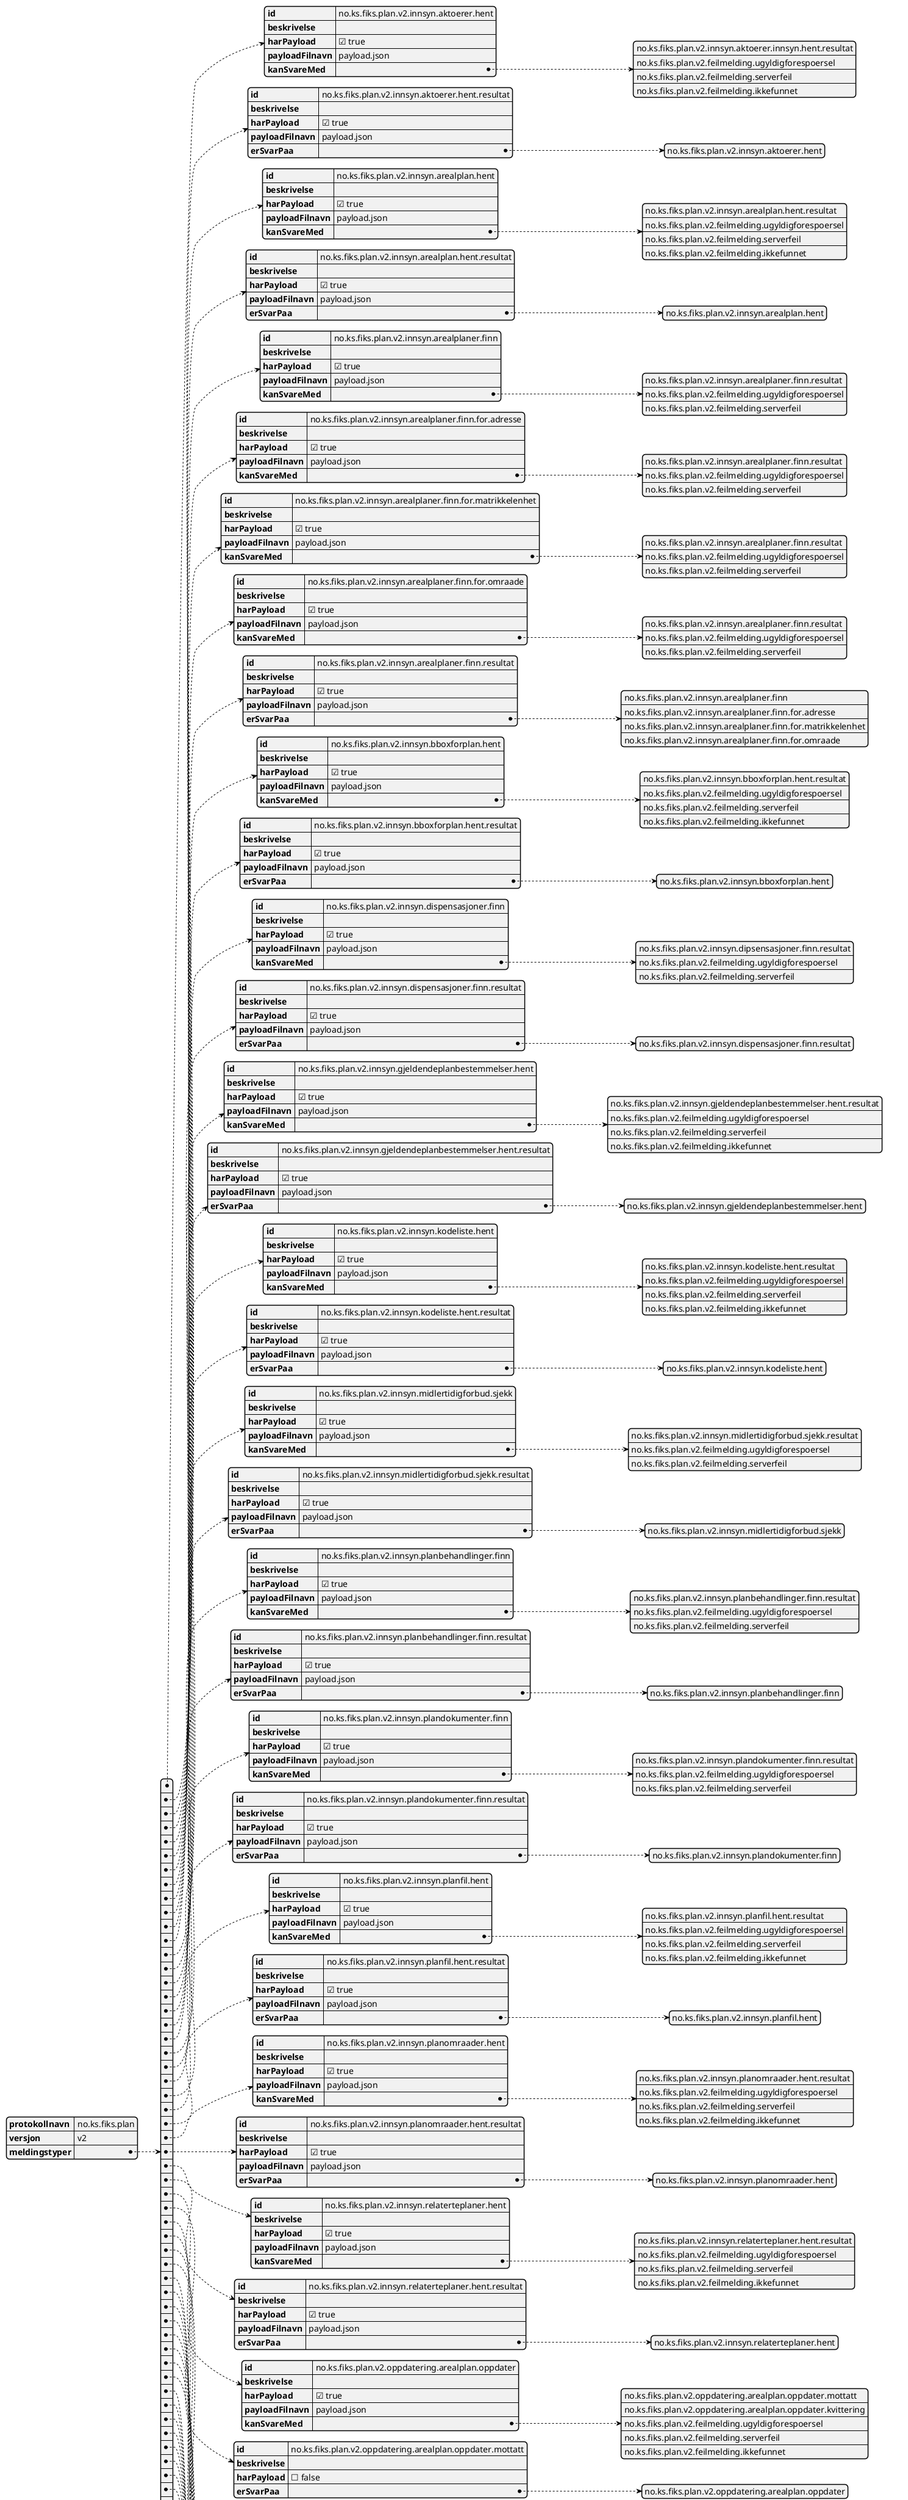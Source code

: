 @startjson
{
  "protokollnavn": "no.ks.fiks.plan",
  "versjon": "v2",
  "meldingstyper": [
    {
      "id": "no.ks.fiks.plan.v2.innsyn.aktoerer.hent",
      "beskrivelse": "",
      "harPayload": true,
      "payloadFilnavn": "payload.json",
      "kanSvareMed": ["no.ks.fiks.plan.v2.innsyn.aktoerer.innsyn.hent.resultat", "no.ks.fiks.plan.v2.feilmelding.ugyldigforespoersel", "no.ks.fiks.plan.v2.feilmelding.serverfeil", "no.ks.fiks.plan.v2.feilmelding.ikkefunnet"]
    },
    {
      "id": "no.ks.fiks.plan.v2.innsyn.aktoerer.hent.resultat",
      "beskrivelse": "",
      "harPayload": true,
      "payloadFilnavn": "payload.json",
      "erSvarPaa": ["no.ks.fiks.plan.v2.innsyn.aktoerer.hent"]
    },
    {
      "id": "no.ks.fiks.plan.v2.innsyn.arealplan.hent",
      "beskrivelse": "",
      "harPayload": true,
      "payloadFilnavn": "payload.json",
      "kanSvareMed": ["no.ks.fiks.plan.v2.innsyn.arealplan.hent.resultat", "no.ks.fiks.plan.v2.feilmelding.ugyldigforespoersel", "no.ks.fiks.plan.v2.feilmelding.serverfeil", "no.ks.fiks.plan.v2.feilmelding.ikkefunnet"]
    },
    {
      "id": "no.ks.fiks.plan.v2.innsyn.arealplan.hent.resultat",
      "beskrivelse": "",
      "harPayload": true,
      "payloadFilnavn": "payload.json",
      "erSvarPaa": ["no.ks.fiks.plan.v2.innsyn.arealplan.hent"]
    },
    {
      "id": "no.ks.fiks.plan.v2.innsyn.arealplaner.finn",
      "beskrivelse": "",
      "harPayload": true,
      "payloadFilnavn": "payload.json",
      "kanSvareMed": ["no.ks.fiks.plan.v2.innsyn.arealplaner.finn.resultat", "no.ks.fiks.plan.v2.feilmelding.ugyldigforespoersel", "no.ks.fiks.plan.v2.feilmelding.serverfeil"]
    },
    {
      "id": "no.ks.fiks.plan.v2.innsyn.arealplaner.finn.for.adresse",
      "beskrivelse": "",
      "harPayload": true,
      "payloadFilnavn": "payload.json",
      "kanSvareMed": ["no.ks.fiks.plan.v2.innsyn.arealplaner.finn.resultat", "no.ks.fiks.plan.v2.feilmelding.ugyldigforespoersel", "no.ks.fiks.plan.v2.feilmelding.serverfeil"]
    },
    {
      "id": "no.ks.fiks.plan.v2.innsyn.arealplaner.finn.for.matrikkelenhet",
      "beskrivelse": "",
      "harPayload": true,
      "payloadFilnavn": "payload.json",
      "kanSvareMed": ["no.ks.fiks.plan.v2.innsyn.arealplaner.finn.resultat", "no.ks.fiks.plan.v2.feilmelding.ugyldigforespoersel", "no.ks.fiks.plan.v2.feilmelding.serverfeil"]
    },
    {
      "id": "no.ks.fiks.plan.v2.innsyn.arealplaner.finn.for.omraade",
      "beskrivelse": "",
      "harPayload": true,
      "payloadFilnavn": "payload.json",
      "kanSvareMed": ["no.ks.fiks.plan.v2.innsyn.arealplaner.finn.resultat", "no.ks.fiks.plan.v2.feilmelding.ugyldigforespoersel", "no.ks.fiks.plan.v2.feilmelding.serverfeil"]
    },
    {
      "id": "no.ks.fiks.plan.v2.innsyn.arealplaner.finn.resultat",
      "beskrivelse": "",
      "harPayload": true,
      "payloadFilnavn": "payload.json",
      "erSvarPaa": ["no.ks.fiks.plan.v2.innsyn.arealplaner.finn", "no.ks.fiks.plan.v2.innsyn.arealplaner.finn.for.adresse", "no.ks.fiks.plan.v2.innsyn.arealplaner.finn.for.matrikkelenhet", "no.ks.fiks.plan.v2.innsyn.arealplaner.finn.for.omraade"]
    },   
    {
      "id": "no.ks.fiks.plan.v2.innsyn.bboxforplan.hent",
      "beskrivelse": "",
      "harPayload": true,
      "payloadFilnavn": "payload.json",
      "kanSvareMed": ["no.ks.fiks.plan.v2.innsyn.bboxforplan.hent.resultat", "no.ks.fiks.plan.v2.feilmelding.ugyldigforespoersel", "no.ks.fiks.plan.v2.feilmelding.serverfeil", "no.ks.fiks.plan.v2.feilmelding.ikkefunnet"]
    },
    {
      "id": "no.ks.fiks.plan.v2.innsyn.bboxforplan.hent.resultat",
      "beskrivelse": "",
      "harPayload": true,
      "payloadFilnavn": "payload.json",
      "erSvarPaa": ["no.ks.fiks.plan.v2.innsyn.bboxforplan.hent"]
    },    
    {
      "id": "no.ks.fiks.plan.v2.innsyn.dispensasjoner.finn",
      "beskrivelse": "",
      "harPayload": true,
      "payloadFilnavn": "payload.json",
      "kanSvareMed": ["no.ks.fiks.plan.v2.innsyn.dipsensasjoner.finn.resultat", "no.ks.fiks.plan.v2.feilmelding.ugyldigforespoersel", "no.ks.fiks.plan.v2.feilmelding.serverfeil"]
    },
    {
      "id": "no.ks.fiks.plan.v2.innsyn.dispensasjoner.finn.resultat",
      "beskrivelse": "",
      "harPayload": true,
      "payloadFilnavn": "payload.json",
      "erSvarPaa": ["no.ks.fiks.plan.v2.innsyn.dispensasjoner.finn.resultat"]
    },
    {
      "id": "no.ks.fiks.plan.v2.innsyn.gjeldendeplanbestemmelser.hent",
      "beskrivelse": "",
      "harPayload": true,
      "payloadFilnavn": "payload.json",
      "kanSvareMed": ["no.ks.fiks.plan.v2.innsyn.gjeldendeplanbestemmelser.hent.resultat", "no.ks.fiks.plan.v2.feilmelding.ugyldigforespoersel", "no.ks.fiks.plan.v2.feilmelding.serverfeil", "no.ks.fiks.plan.v2.feilmelding.ikkefunnet"]
    },
    {
      "id": "no.ks.fiks.plan.v2.innsyn.gjeldendeplanbestemmelser.hent.resultat",
      "beskrivelse": "",
      "harPayload": true,
      "payloadFilnavn": "payload.json",
      "erSvarPaa": ["no.ks.fiks.plan.v2.innsyn.gjeldendeplanbestemmelser.hent"]
    },
    {
      "id": "no.ks.fiks.plan.v2.innsyn.kodeliste.hent",
      "beskrivelse": "",
      "harPayload": true,
      "payloadFilnavn": "payload.json",
      "kanSvareMed": ["no.ks.fiks.plan.v2.innsyn.kodeliste.hent.resultat", "no.ks.fiks.plan.v2.feilmelding.ugyldigforespoersel", "no.ks.fiks.plan.v2.feilmelding.serverfeil", "no.ks.fiks.plan.v2.feilmelding.ikkefunnet"]
    },
    {
      "id": "no.ks.fiks.plan.v2.innsyn.kodeliste.hent.resultat",
      "beskrivelse": "",
      "harPayload": true,
      "payloadFilnavn": "payload.json",
      "erSvarPaa": ["no.ks.fiks.plan.v2.innsyn.kodeliste.hent"]
    },
    {
      "id": "no.ks.fiks.plan.v2.innsyn.midlertidigforbud.sjekk",
      "beskrivelse": "",
      "harPayload": true,
      "payloadFilnavn": "payload.json",
      "kanSvareMed": ["no.ks.fiks.plan.v2.innsyn.midlertidigforbud.sjekk.resultat", "no.ks.fiks.plan.v2.feilmelding.ugyldigforespoersel", "no.ks.fiks.plan.v2.feilmelding.serverfeil"]
    },
    {
      "id": "no.ks.fiks.plan.v2.innsyn.midlertidigforbud.sjekk.resultat",
      "beskrivelse": "",
      "harPayload": true,
      "payloadFilnavn": "payload.json",
      "erSvarPaa": ["no.ks.fiks.plan.v2.innsyn.midlertidigforbud.sjekk"]
    },
    {
      "id": "no.ks.fiks.plan.v2.innsyn.planbehandlinger.finn",
      "beskrivelse": "",
      "harPayload": true,
      "payloadFilnavn": "payload.json",
      "kanSvareMed": ["no.ks.fiks.plan.v2.innsyn.planbehandlinger.finn.resultat", "no.ks.fiks.plan.v2.feilmelding.ugyldigforespoersel", "no.ks.fiks.plan.v2.feilmelding.serverfeil"]
    },
    {
      "id": "no.ks.fiks.plan.v2.innsyn.planbehandlinger.finn.resultat",
      "beskrivelse": "",
      "harPayload": true,
      "payloadFilnavn": "payload.json",
      "erSvarPaa": ["no.ks.fiks.plan.v2.innsyn.planbehandlinger.finn"]
    },
    {
      "id": "no.ks.fiks.plan.v2.innsyn.plandokumenter.finn",
      "beskrivelse": "",
      "harPayload": true,
      "payloadFilnavn": "payload.json",
      "kanSvareMed": ["no.ks.fiks.plan.v2.innsyn.plandokumenter.finn.resultat", "no.ks.fiks.plan.v2.feilmelding.ugyldigforespoersel", "no.ks.fiks.plan.v2.feilmelding.serverfeil"]
    },
    {
      "id": "no.ks.fiks.plan.v2.innsyn.plandokumenter.finn.resultat",
      "beskrivelse": "",
      "harPayload": true,
      "payloadFilnavn": "payload.json",
      "erSvarPaa": ["no.ks.fiks.plan.v2.innsyn.plandokumenter.finn"]
    },    
    {
      "id": "no.ks.fiks.plan.v2.innsyn.planfil.hent",
      "beskrivelse": "",
      "harPayload": true,
      "payloadFilnavn": "payload.json",
      "kanSvareMed": ["no.ks.fiks.plan.v2.innsyn.planfil.hent.resultat", "no.ks.fiks.plan.v2.feilmelding.ugyldigforespoersel", "no.ks.fiks.plan.v2.feilmelding.serverfeil", "no.ks.fiks.plan.v2.feilmelding.ikkefunnet"]
    },
    {
      "id": "no.ks.fiks.plan.v2.innsyn.planfil.hent.resultat",
      "beskrivelse": "",
      "harPayload": true,
      "payloadFilnavn": "payload.json",
      "erSvarPaa": ["no.ks.fiks.plan.v2.innsyn.planfil.hent"]
    },
    {
      "id": "no.ks.fiks.plan.v2.innsyn.planomraader.hent",
      "beskrivelse": "",
      "harPayload": true,
      "payloadFilnavn": "payload.json",
      "kanSvareMed": ["no.ks.fiks.plan.v2.innsyn.planomraader.hent.resultat", "no.ks.fiks.plan.v2.feilmelding.ugyldigforespoersel", "no.ks.fiks.plan.v2.feilmelding.serverfeil", "no.ks.fiks.plan.v2.feilmelding.ikkefunnet"]
    },
    {
      "id": "no.ks.fiks.plan.v2.innsyn.planomraader.hent.resultat",
      "beskrivelse": "",
      "harPayload": true,
      "payloadFilnavn": "payload.json",
      "erSvarPaa": ["no.ks.fiks.plan.v2.innsyn.planomraader.hent"]
    },
    {
      "id": "no.ks.fiks.plan.v2.innsyn.relaterteplaner.hent",
      "beskrivelse": "",
      "harPayload": true,
      "payloadFilnavn": "payload.json",
      "kanSvareMed": ["no.ks.fiks.plan.v2.innsyn.relaterteplaner.hent.resultat", "no.ks.fiks.plan.v2.feilmelding.ugyldigforespoersel", "no.ks.fiks.plan.v2.feilmelding.serverfeil", "no.ks.fiks.plan.v2.feilmelding.ikkefunnet"]
    },
    {
      "id": "no.ks.fiks.plan.v2.innsyn.relaterteplaner.hent.resultat",
      "beskrivelse": "",
      "harPayload": true,
      "payloadFilnavn": "payload.json",
      "erSvarPaa": ["no.ks.fiks.plan.v2.innsyn.relaterteplaner.hent"]
    },
    {
      "id": "no.ks.fiks.plan.v2.oppdatering.arealplan.oppdater",
      "beskrivelse": "",
      "harPayload": true,
      "payloadFilnavn": "payload.json",
      "kanSvareMed": ["no.ks.fiks.plan.v2.oppdatering.arealplan.oppdater.mottatt", "no.ks.fiks.plan.v2.oppdatering.arealplan.oppdater.kvittering", "no.ks.fiks.plan.v2.feilmelding.ugyldigforespoersel", "no.ks.fiks.plan.v2.feilmelding.serverfeil", "no.ks.fiks.plan.v2.feilmelding.ikkefunnet"]
    },
    {
      "id": "no.ks.fiks.plan.v2.oppdatering.arealplan.oppdater.mottatt",
      "beskrivelse": "",
      "harPayload": false,
      "erSvarPaa": ["no.ks.fiks.plan.v2.oppdatering.arealplan.oppdater"]
    },
    {
      "id": "no.ks.fiks.plan.v2.oppdatering.arealplan.oppdater.kvittering",
      "beskrivelse": "",
      "harPayload": false,
      "erSvarPaa": ["no.ks.fiks.plan.v2.oppdatering.arealplan.oppdater"]
    },
    {
      "id": "no.ks.fiks.plan.v2.oppdatering.arealplan.opprett",
      "beskrivelse": "",
      "harPayload": true,
      "payloadFilnavn": "payload.json",
      "kanSvareMed": ["no.ks.fiks.plan.v2.oppdatering.arealplan.opprett.mottatt", "no.ks.fiks.plan.v2.oppdatering.arealplan.opprett.resultat", "no.ks.fiks.plan.v2.feilmelding.ugyldigforespoersel", "no.ks.fiks.plan.v2.feilmelding.serverfeil"]
    },
    {
      "id": "no.ks.fiks.plan.v2.oppdatering.arealplan.opprett.mottatt",
      "beskrivelse": "",
      "harPayload": false,
      "erSvarPaa": ["no.ks.fiks.plan.v2.oppdatering.arealplan.opprett"]
    },
    {
      "id": "no.ks.fiks.plan.v2.oppdatering.arealplan.opprett.resultat",
      "beskrivelse": "",
      "harPayload": true,
      "payloadFilnavn": "payload.json",
      "erSvarPaa": ["no.ks.fiks.plan.v2.oppdatering.arealplan.opprett"]
    },
    {
      "id": "no.ks.fiks.plan.v2.oppdatering.dispensasjon.oppdater",
      "beskrivelse": "",
      "harPayload": true,
      "payloadFilnavn": "payload.json",
      "kanSvareMed": ["no.ks.fiks.plan.v2.oppdatering.dispensasjon.oppdater.mottatt", "no.ks.fiks.plan.v2.oppdatering.dispensasjon.oppdater.kvittering", "no.ks.fiks.plan.v2.feilmelding.ugyldigforespoersel", "no.ks.fiks.plan.v2.feilmelding.serverfeil"]
    },
    {
      "id": "no.ks.fiks.plan.v2.oppdatering.dispensasjon.oppdater.mottatt",
      "beskrivelse": "",
      "harPayload": false,
      "erSvarPaa": ["no.ks.fiks.plan.v2.oppdatering.dispensasjon.oppdater"]
    },
    {
      "id": "no.ks.fiks.plan.v2.oppdatering.dispensasjon.oppdater.kvittering",
      "beskrivelse": "",
      "harPayload": false,
      "erSvarPaa": ["no.ks.fiks.plan.v2.oppdatering.dispensasjon.oppdater"]
    },
    {
      "id": "no.ks.fiks.plan.v2.oppdatering.dipsensasjon.registrer",
      "beskrivelse": "",
      "harPayload": true,
      "payloadFilnavn": "payload.json",
      "kanSvareMed": ["no.ks.fiks.plan.v2.oppdatering.dispensasjon.registrer.mottatt", "no.ks.fiks.plan.v2.oppdatering.dispensasjon.registrer.resultat", "no.ks.fiks.plan.v2.feilmelding.ugyldigforespoersel", "no.ks.fiks.plan.v2.feilmelding.serverfeil"]
    },
    {
      "id": "no.ks.fiks.plan.v2.oppdatering.dispensasjon.registrer.mottatt",
      "beskrivelse": "",
      "harPayload": false,
      "erSvarPaa": ["no.ks.fiks.plan.v2.oppdatering.dispensasjon.registrer"]
    },
    {
      "id": "no.ks.fiks.plan.v2.oppdatering.dispensasjon.registrer.resultat",
      "beskrivelse": "",
      "harPayload": true,
      "payloadFilnavn": "payload.json",
      "erSvarPaa": ["no.ks.fiks.plan.v2.oppdatering.dispensasjon.registrer"]
    },
    {
      "id": "no.ks.fiks.plan.v2.oppdatering.midlertidigforbudmottiltak.registrer",
      "beskrivelse": "",
      "harPayload": true,
      "payloadFilnavn": "payload.json",
      "kanSvareMed": ["no.ks.fiks.plan.v2.oppdatering.midlertidigforbudmottiltak.registrer.mottatt", "no.ks.fiks.plan.v2.oppdatering.midlertidigforbudmottiltak.registrer.kvittering", "no.ks.fiks.plan.v2.feilmelding.ugyldigforespoersel", "no.ks.fiks.plan.v2.feilmelding.serverfeil"]
    },
    {
      "id": "no.ks.fiks.plan.v2.oppdatering.midlertidigforbudmottiltak.registrer.mottatt",
      "beskrivelse": "",
      "harPayload": false,
      "erSvarPaa": ["no.ks.fiks.plan.v2.oppdatering.midlertidigforbudmottiltak.registrer"]
    },
    {
      "id": "no.ks.fiks.plan.v2.oppdatering.midlertidigforbudmottiltak.registrer.kvittering",
      "beskrivelse": "",
      "harPayload": false,
      "erSvarPaa": ["no.ks.fiks.plan.v2.oppdatering.midlertidigforbudmottiltak.registrer"]
    },
    {
      "id": "no.ks.fiks.plan.v2.oppdatering.planavgrensning.registrer",
      "beskrivelse": "",
      "harPayload": true,
      "payloadFilnavn": "payload.json",
      "kanSvareMed": ["no.ks.fiks.plan.v2.oppdatering.planavgrensning.registrer.mottatt", "no.ks.fiks.plan.v2.oppdatering.planavgrensning.registrer.kvittering", "no.ks.fiks.plan.v2.feilmelding.ugyldigforespoersel", "no.ks.fiks.plan.v2.feilmelding.serverfeil"]
    },
    {
      "id": "no.ks.fiks.plan.v2.oppdatering.planavgrensning.registrer.mottatt",
      "beskrivelse": "",
      "harPayload": false,
      "erSvarPaa": ["no.ks.fiks.plan.v2.oppdatering.planavgrensning.registrer"]
    },
    {
      "id": "no.ks.fiks.plan.v2.oppdatering.planavgrensning.registrer.kvittering",
      "beskrivelse": "",
      "harPayload": false,
      "erSvarPaa": ["no.ks.fiks.plan.v2.oppdatering.planavgrensning.registrer"]
    },
    {
      "id": "no.ks.fiks.plan.v2.oppdatering.planbehandling.registrer",
      "beskrivelse": "",
      "harPayload": true,
      "payloadFilnavn": "payload.json",
      "kanSvareMed": ["no.ks.fiks.plan.v2.oppdatering.planbehandling.registrer.mottatt", "no.ks.fiks.plan.v2.oppdatering.planbehandling.registrer.kvittering", "no.ks.fiks.plan.v2.feilmelding.ugyldigforespoersel", "no.ks.fiks.plan.v2.feilmelding.serverfeil"]
    },
    {
      "id": "no.ks.fiks.plan.v2.oppdatering.planbehandling.registrer.mottatt",
      "beskrivelse": "",
      "harPayload": false,
      "erSvarPaa": ["no.ks.fiks.plan.v2.oppdatering.planbehandling.registrer"]
    },
    {
      "id": "no.ks.fiks.plan.v2.oppdatering.planbehandling.registrer.kvittering",
      "beskrivelse": "",
      "harPayload": false,
      "erSvarPaa": ["no.ks.fiks.plan.v2.oppdatering.planbehandling.registrer"]
    },
    {
      "id": "no.ks.fiks.plan.v2.feilmelding.ugyldigforespoersel",
      "beskrivelse": "",
      "harPayload": true,
      "payloadFilnavn": "feilmelding.json",
      "erSvarPaa": []
    },
    {
      "id": "no.ks.fiks.plan.v2.feilmelding.serverfeil",
      "beskrivelse": "",
      "harPayload": true,
      "payloadFilnavn": "feilmelding.json",
      "erSvarPaa": []
    },
    {
      "id": "no.ks.fiks.plan.v2.feilmelding.ikkefunnet",
      "beskrivelse": "",
      "harPayload": true,
      "payloadFilnavn": "feilmelding.json",
      "erSvarPaa": []
    }
  ]
}
@endjson